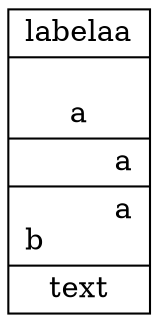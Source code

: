 digraph "label11"
{
 "aa"[shape="record",label="{labelaa|\
\ra|\
a\r|\
a\rb\l|\
text}"];

    /* text-align modifier must be after the text
     * there can be muliple text with different
     * text-align modifiers as in 'a\rb\l'
     */
}